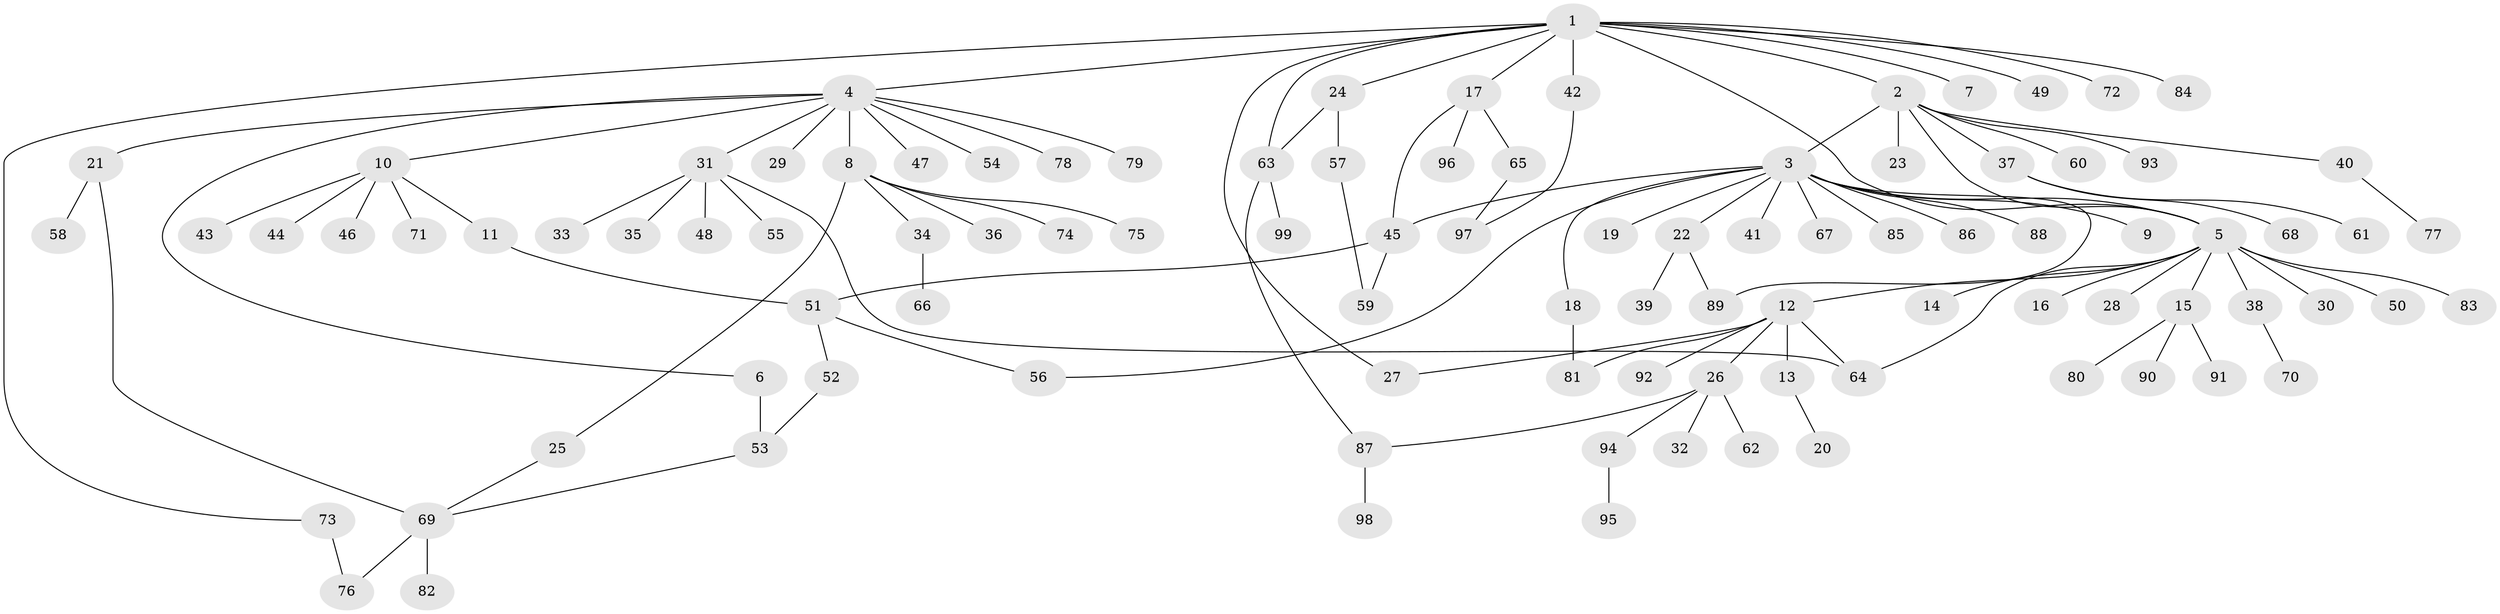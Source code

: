 // coarse degree distribution, {1: 0.5384615384615384, 4: 0.11538461538461539, 9: 0.019230769230769232, 3: 0.11538461538461539, 2: 0.11538461538461539, 11: 0.057692307692307696, 6: 0.038461538461538464}
// Generated by graph-tools (version 1.1) at 2025/45/03/06/25 01:45:10]
// undirected, 99 vertices, 116 edges
graph export_dot {
graph [start="1"]
  node [color=gray90,style=filled];
  1;
  2;
  3;
  4;
  5;
  6;
  7;
  8;
  9;
  10;
  11;
  12;
  13;
  14;
  15;
  16;
  17;
  18;
  19;
  20;
  21;
  22;
  23;
  24;
  25;
  26;
  27;
  28;
  29;
  30;
  31;
  32;
  33;
  34;
  35;
  36;
  37;
  38;
  39;
  40;
  41;
  42;
  43;
  44;
  45;
  46;
  47;
  48;
  49;
  50;
  51;
  52;
  53;
  54;
  55;
  56;
  57;
  58;
  59;
  60;
  61;
  62;
  63;
  64;
  65;
  66;
  67;
  68;
  69;
  70;
  71;
  72;
  73;
  74;
  75;
  76;
  77;
  78;
  79;
  80;
  81;
  82;
  83;
  84;
  85;
  86;
  87;
  88;
  89;
  90;
  91;
  92;
  93;
  94;
  95;
  96;
  97;
  98;
  99;
  1 -- 2;
  1 -- 4;
  1 -- 5;
  1 -- 7;
  1 -- 17;
  1 -- 24;
  1 -- 27;
  1 -- 42;
  1 -- 49;
  1 -- 63;
  1 -- 72;
  1 -- 73;
  1 -- 84;
  2 -- 3;
  2 -- 5;
  2 -- 23;
  2 -- 37;
  2 -- 40;
  2 -- 60;
  2 -- 93;
  3 -- 5;
  3 -- 9;
  3 -- 18;
  3 -- 19;
  3 -- 22;
  3 -- 41;
  3 -- 45;
  3 -- 56;
  3 -- 67;
  3 -- 85;
  3 -- 86;
  3 -- 88;
  3 -- 89;
  4 -- 6;
  4 -- 8;
  4 -- 10;
  4 -- 21;
  4 -- 29;
  4 -- 31;
  4 -- 47;
  4 -- 54;
  4 -- 78;
  4 -- 79;
  5 -- 12;
  5 -- 14;
  5 -- 15;
  5 -- 16;
  5 -- 28;
  5 -- 30;
  5 -- 38;
  5 -- 50;
  5 -- 64;
  5 -- 83;
  6 -- 53;
  8 -- 25;
  8 -- 34;
  8 -- 36;
  8 -- 74;
  8 -- 75;
  10 -- 11;
  10 -- 43;
  10 -- 44;
  10 -- 46;
  10 -- 71;
  11 -- 51;
  12 -- 13;
  12 -- 26;
  12 -- 27;
  12 -- 64;
  12 -- 81;
  12 -- 92;
  13 -- 20;
  15 -- 80;
  15 -- 90;
  15 -- 91;
  17 -- 45;
  17 -- 65;
  17 -- 96;
  18 -- 81;
  21 -- 58;
  21 -- 69;
  22 -- 39;
  22 -- 89;
  24 -- 57;
  24 -- 63;
  25 -- 69;
  26 -- 32;
  26 -- 62;
  26 -- 87;
  26 -- 94;
  31 -- 33;
  31 -- 35;
  31 -- 48;
  31 -- 55;
  31 -- 64;
  34 -- 66;
  37 -- 61;
  37 -- 68;
  38 -- 70;
  40 -- 77;
  42 -- 97;
  45 -- 51;
  45 -- 59;
  51 -- 52;
  51 -- 56;
  52 -- 53;
  53 -- 69;
  57 -- 59;
  63 -- 87;
  63 -- 99;
  65 -- 97;
  69 -- 76;
  69 -- 82;
  73 -- 76;
  87 -- 98;
  94 -- 95;
}
